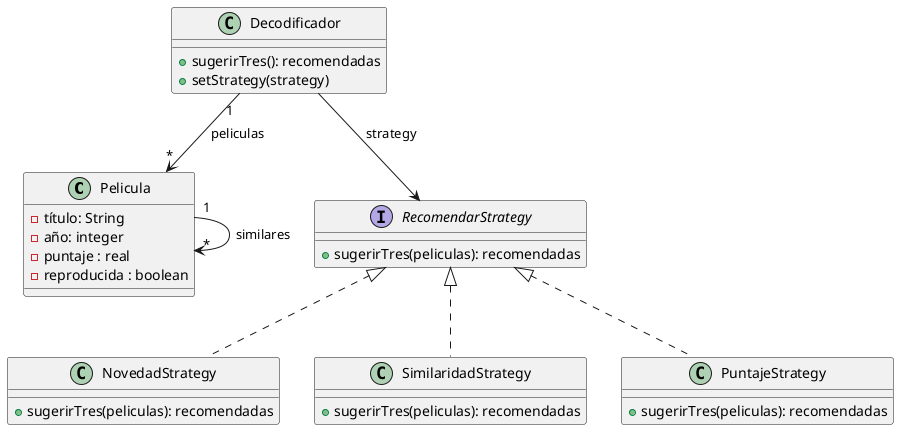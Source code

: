 @startuml

class Pelicula {
- título: String
- año: integer
- puntaje : real
- reproducida : boolean
}

class Decodificador {
+ sugerirTres(): recomendadas
+ setStrategy(strategy)
}

interface RecomendarStrategy{
+ sugerirTres(peliculas): recomendadas
}

class NovedadStrategy {
+ sugerirTres(peliculas): recomendadas
}

class SimilaridadStrategy {
+ sugerirTres(peliculas): recomendadas
}

class PuntajeStrategy {
+ sugerirTres(peliculas): recomendadas
}

Pelicula "1" --> "*" Pelicula : similares
Decodificador "1" --> "*" Pelicula : peliculas
Decodificador --> RecomendarStrategy : strategy
RecomendarStrategy <|.. NovedadStrategy
RecomendarStrategy <|.. SimilaridadStrategy
RecomendarStrategy <|.. PuntajeStrategy

@enduml